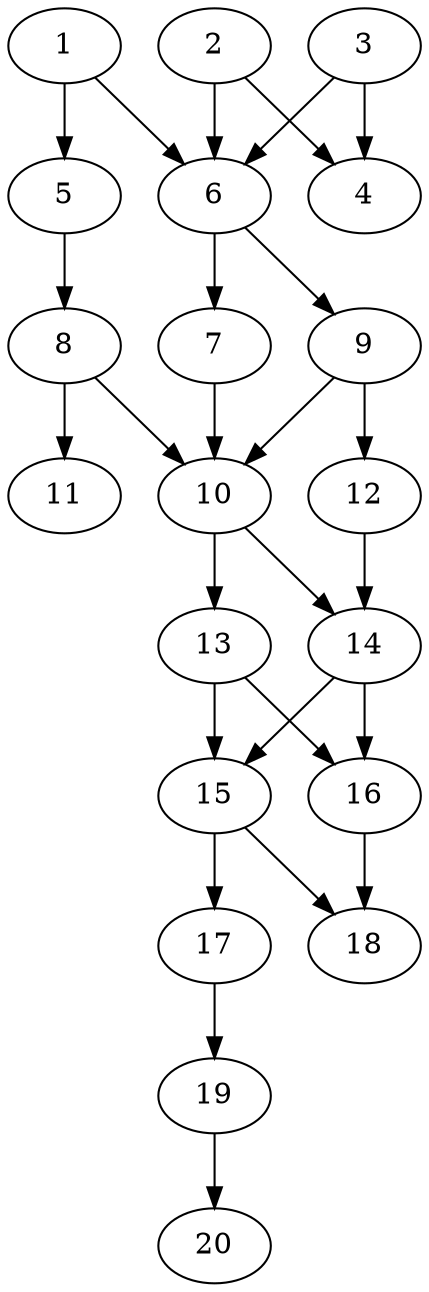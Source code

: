 // DAG automatically generated by daggen at Sat Jul 27 15:36:23 2019
// ./daggen --dot -n 20 --ccr 0.5 --fat 0.4 --regular 0.5 --density 0.7 --mindata 5242880 --maxdata 52428800 
digraph G {
  1 [size="85991424", alpha="0.14", expect_size="42995712"] 
  1 -> 5 [size ="42995712"]
  1 -> 6 [size ="42995712"]
  2 [size="94119936", alpha="0.06", expect_size="47059968"] 
  2 -> 4 [size ="47059968"]
  2 -> 6 [size ="47059968"]
  3 [size="30795776", alpha="0.07", expect_size="15397888"] 
  3 -> 4 [size ="15397888"]
  3 -> 6 [size ="15397888"]
  4 [size="25659392", alpha="0.04", expect_size="12829696"] 
  5 [size="13596672", alpha="0.19", expect_size="6798336"] 
  5 -> 8 [size ="6798336"]
  6 [size="39706624", alpha="0.04", expect_size="19853312"] 
  6 -> 7 [size ="19853312"]
  6 -> 9 [size ="19853312"]
  7 [size="34836480", alpha="0.03", expect_size="17418240"] 
  7 -> 10 [size ="17418240"]
  8 [size="38600704", alpha="0.19", expect_size="19300352"] 
  8 -> 10 [size ="19300352"]
  8 -> 11 [size ="19300352"]
  9 [size="89710592", alpha="0.09", expect_size="44855296"] 
  9 -> 10 [size ="44855296"]
  9 -> 12 [size ="44855296"]
  10 [size="36571136", alpha="0.11", expect_size="18285568"] 
  10 -> 13 [size ="18285568"]
  10 -> 14 [size ="18285568"]
  11 [size="48275456", alpha="0.09", expect_size="24137728"] 
  12 [size="18290688", alpha="0.03", expect_size="9145344"] 
  12 -> 14 [size ="9145344"]
  13 [size="48420864", alpha="0.07", expect_size="24210432"] 
  13 -> 15 [size ="24210432"]
  13 -> 16 [size ="24210432"]
  14 [size="80345088", alpha="0.19", expect_size="40172544"] 
  14 -> 15 [size ="40172544"]
  14 -> 16 [size ="40172544"]
  15 [size="98648064", alpha="0.14", expect_size="49324032"] 
  15 -> 17 [size ="49324032"]
  15 -> 18 [size ="49324032"]
  16 [size="93894656", alpha="0.09", expect_size="46947328"] 
  16 -> 18 [size ="46947328"]
  17 [size="19449856", alpha="0.01", expect_size="9724928"] 
  17 -> 19 [size ="9724928"]
  18 [size="33173504", alpha="0.04", expect_size="16586752"] 
  19 [size="28504064", alpha="0.03", expect_size="14252032"] 
  19 -> 20 [size ="14252032"]
  20 [size="70899712", alpha="0.08", expect_size="35449856"] 
}

